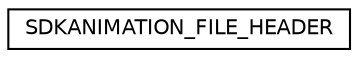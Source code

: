 digraph G
{
  edge [fontname="Helvetica",fontsize="10",labelfontname="Helvetica",labelfontsize="10"];
  node [fontname="Helvetica",fontsize="10",shape=record];
  rankdir="LR";
  Node1 [label="SDKANIMATION_FILE_HEADER",height=0.2,width=0.4,color="black", fillcolor="white", style="filled",URL="$struct_s_d_k_a_n_i_m_a_t_i_o_n___f_i_l_e___h_e_a_d_e_r.html"];
}
